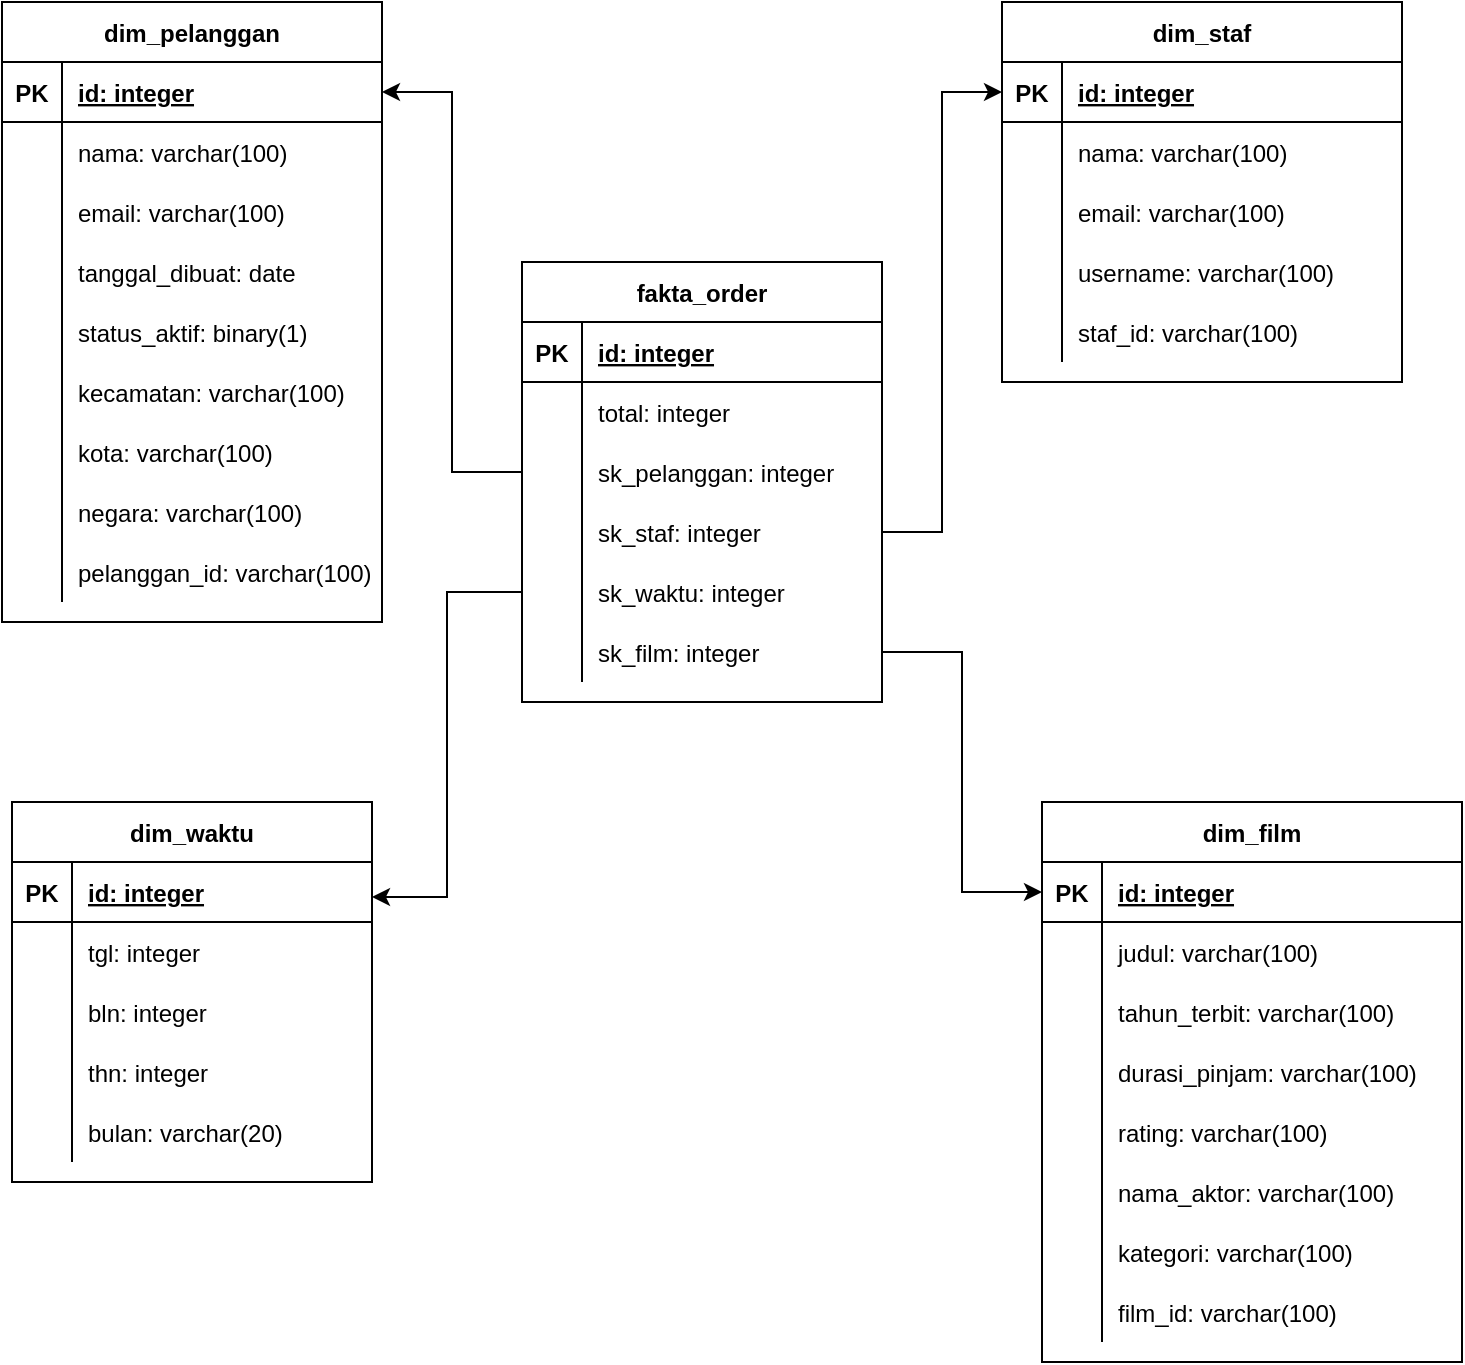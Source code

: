 <mxfile version="13.8.6" type="google"><diagram id="C5RBs43oDa-KdzZeNtuy" name="Page-1"><mxGraphModel dx="868" dy="488" grid="1" gridSize="10" guides="1" tooltips="1" connect="1" arrows="1" fold="1" page="1" pageScale="1" pageWidth="827" pageHeight="1169" math="0" shadow="0"><root><mxCell id="WIyWlLk6GJQsqaUBKTNV-0"/><mxCell id="WIyWlLk6GJQsqaUBKTNV-1" parent="WIyWlLk6GJQsqaUBKTNV-0"/><mxCell id="G3yubnudY7a4qslHDI6f-16" value="fakta_order" style="shape=table;startSize=30;container=1;collapsible=1;childLayout=tableLayout;fixedRows=1;rowLines=0;fontStyle=1;align=center;resizeLast=1;" parent="WIyWlLk6GJQsqaUBKTNV-1" vertex="1"><mxGeometry x="300" y="160" width="180" height="220" as="geometry"/></mxCell><mxCell id="G3yubnudY7a4qslHDI6f-17" value="" style="shape=partialRectangle;collapsible=0;dropTarget=0;pointerEvents=0;fillColor=none;top=0;left=0;bottom=1;right=0;points=[[0,0.5],[1,0.5]];portConstraint=eastwest;" parent="G3yubnudY7a4qslHDI6f-16" vertex="1"><mxGeometry y="30" width="180" height="30" as="geometry"/></mxCell><mxCell id="G3yubnudY7a4qslHDI6f-18" value="PK" style="shape=partialRectangle;connectable=0;fillColor=none;top=0;left=0;bottom=0;right=0;fontStyle=1;overflow=hidden;" parent="G3yubnudY7a4qslHDI6f-17" vertex="1"><mxGeometry width="30" height="30" as="geometry"/></mxCell><mxCell id="G3yubnudY7a4qslHDI6f-19" value="id: integer" style="shape=partialRectangle;connectable=0;fillColor=none;top=0;left=0;bottom=0;right=0;align=left;spacingLeft=6;fontStyle=5;overflow=hidden;" parent="G3yubnudY7a4qslHDI6f-17" vertex="1"><mxGeometry x="30" width="150" height="30" as="geometry"/></mxCell><mxCell id="G3yubnudY7a4qslHDI6f-20" value="" style="shape=partialRectangle;collapsible=0;dropTarget=0;pointerEvents=0;fillColor=none;top=0;left=0;bottom=0;right=0;points=[[0,0.5],[1,0.5]];portConstraint=eastwest;" parent="G3yubnudY7a4qslHDI6f-16" vertex="1"><mxGeometry y="60" width="180" height="30" as="geometry"/></mxCell><mxCell id="G3yubnudY7a4qslHDI6f-21" value="" style="shape=partialRectangle;connectable=0;fillColor=none;top=0;left=0;bottom=0;right=0;editable=1;overflow=hidden;" parent="G3yubnudY7a4qslHDI6f-20" vertex="1"><mxGeometry width="30" height="30" as="geometry"/></mxCell><mxCell id="G3yubnudY7a4qslHDI6f-22" value="total: integer" style="shape=partialRectangle;connectable=0;fillColor=none;top=0;left=0;bottom=0;right=0;align=left;spacingLeft=6;overflow=hidden;" parent="G3yubnudY7a4qslHDI6f-20" vertex="1"><mxGeometry x="30" width="150" height="30" as="geometry"/></mxCell><mxCell id="G3yubnudY7a4qslHDI6f-23" value="" style="shape=partialRectangle;collapsible=0;dropTarget=0;pointerEvents=0;fillColor=none;top=0;left=0;bottom=0;right=0;points=[[0,0.5],[1,0.5]];portConstraint=eastwest;" parent="G3yubnudY7a4qslHDI6f-16" vertex="1"><mxGeometry y="90" width="180" height="30" as="geometry"/></mxCell><mxCell id="G3yubnudY7a4qslHDI6f-24" value="" style="shape=partialRectangle;connectable=0;fillColor=none;top=0;left=0;bottom=0;right=0;editable=1;overflow=hidden;" parent="G3yubnudY7a4qslHDI6f-23" vertex="1"><mxGeometry width="30" height="30" as="geometry"/></mxCell><mxCell id="G3yubnudY7a4qslHDI6f-25" value="sk_pelanggan: integer" style="shape=partialRectangle;connectable=0;fillColor=none;top=0;left=0;bottom=0;right=0;align=left;spacingLeft=6;overflow=hidden;" parent="G3yubnudY7a4qslHDI6f-23" vertex="1"><mxGeometry x="30" width="150" height="30" as="geometry"/></mxCell><mxCell id="G3yubnudY7a4qslHDI6f-26" value="" style="shape=partialRectangle;collapsible=0;dropTarget=0;pointerEvents=0;fillColor=none;top=0;left=0;bottom=0;right=0;points=[[0,0.5],[1,0.5]];portConstraint=eastwest;" parent="G3yubnudY7a4qslHDI6f-16" vertex="1"><mxGeometry y="120" width="180" height="30" as="geometry"/></mxCell><mxCell id="G3yubnudY7a4qslHDI6f-27" value="" style="shape=partialRectangle;connectable=0;fillColor=none;top=0;left=0;bottom=0;right=0;editable=1;overflow=hidden;" parent="G3yubnudY7a4qslHDI6f-26" vertex="1"><mxGeometry width="30" height="30" as="geometry"/></mxCell><mxCell id="G3yubnudY7a4qslHDI6f-28" value="sk_staf: integer" style="shape=partialRectangle;connectable=0;fillColor=none;top=0;left=0;bottom=0;right=0;align=left;spacingLeft=6;overflow=hidden;" parent="G3yubnudY7a4qslHDI6f-26" vertex="1"><mxGeometry x="30" width="150" height="30" as="geometry"/></mxCell><mxCell id="G3yubnudY7a4qslHDI6f-29" value="" style="shape=partialRectangle;collapsible=0;dropTarget=0;pointerEvents=0;fillColor=none;top=0;left=0;bottom=0;right=0;points=[[0,0.5],[1,0.5]];portConstraint=eastwest;" parent="G3yubnudY7a4qslHDI6f-16" vertex="1"><mxGeometry y="150" width="180" height="30" as="geometry"/></mxCell><mxCell id="G3yubnudY7a4qslHDI6f-30" value="" style="shape=partialRectangle;connectable=0;fillColor=none;top=0;left=0;bottom=0;right=0;editable=1;overflow=hidden;" parent="G3yubnudY7a4qslHDI6f-29" vertex="1"><mxGeometry width="30" height="30" as="geometry"/></mxCell><mxCell id="G3yubnudY7a4qslHDI6f-31" value="sk_waktu: integer" style="shape=partialRectangle;connectable=0;fillColor=none;top=0;left=0;bottom=0;right=0;align=left;spacingLeft=6;overflow=hidden;" parent="G3yubnudY7a4qslHDI6f-29" vertex="1"><mxGeometry x="30" width="150" height="30" as="geometry"/></mxCell><mxCell id="G3yubnudY7a4qslHDI6f-122" value="" style="shape=partialRectangle;collapsible=0;dropTarget=0;pointerEvents=0;fillColor=none;top=0;left=0;bottom=0;right=0;points=[[0,0.5],[1,0.5]];portConstraint=eastwest;" parent="G3yubnudY7a4qslHDI6f-16" vertex="1"><mxGeometry y="180" width="180" height="30" as="geometry"/></mxCell><mxCell id="G3yubnudY7a4qslHDI6f-123" value="" style="shape=partialRectangle;connectable=0;fillColor=none;top=0;left=0;bottom=0;right=0;editable=1;overflow=hidden;" parent="G3yubnudY7a4qslHDI6f-122" vertex="1"><mxGeometry width="30" height="30" as="geometry"/></mxCell><mxCell id="G3yubnudY7a4qslHDI6f-124" value="sk_film: integer" style="shape=partialRectangle;connectable=0;fillColor=none;top=0;left=0;bottom=0;right=0;align=left;spacingLeft=6;overflow=hidden;" parent="G3yubnudY7a4qslHDI6f-122" vertex="1"><mxGeometry x="30" width="150" height="30" as="geometry"/></mxCell><mxCell id="G3yubnudY7a4qslHDI6f-32" value="dim_pelanggan" style="shape=table;startSize=30;container=1;collapsible=1;childLayout=tableLayout;fixedRows=1;rowLines=0;fontStyle=1;align=center;resizeLast=1;" parent="WIyWlLk6GJQsqaUBKTNV-1" vertex="1"><mxGeometry x="40" y="30" width="190" height="310" as="geometry"/></mxCell><mxCell id="G3yubnudY7a4qslHDI6f-33" value="" style="shape=partialRectangle;collapsible=0;dropTarget=0;pointerEvents=0;fillColor=none;top=0;left=0;bottom=1;right=0;points=[[0,0.5],[1,0.5]];portConstraint=eastwest;" parent="G3yubnudY7a4qslHDI6f-32" vertex="1"><mxGeometry y="30" width="190" height="30" as="geometry"/></mxCell><mxCell id="G3yubnudY7a4qslHDI6f-34" value="PK" style="shape=partialRectangle;connectable=0;fillColor=none;top=0;left=0;bottom=0;right=0;fontStyle=1;overflow=hidden;" parent="G3yubnudY7a4qslHDI6f-33" vertex="1"><mxGeometry width="30" height="30" as="geometry"/></mxCell><mxCell id="G3yubnudY7a4qslHDI6f-35" value="id: integer" style="shape=partialRectangle;connectable=0;fillColor=none;top=0;left=0;bottom=0;right=0;align=left;spacingLeft=6;fontStyle=5;overflow=hidden;" parent="G3yubnudY7a4qslHDI6f-33" vertex="1"><mxGeometry x="30" width="160" height="30" as="geometry"/></mxCell><mxCell id="G3yubnudY7a4qslHDI6f-36" value="" style="shape=partialRectangle;collapsible=0;dropTarget=0;pointerEvents=0;fillColor=none;top=0;left=0;bottom=0;right=0;points=[[0,0.5],[1,0.5]];portConstraint=eastwest;" parent="G3yubnudY7a4qslHDI6f-32" vertex="1"><mxGeometry y="60" width="190" height="30" as="geometry"/></mxCell><mxCell id="G3yubnudY7a4qslHDI6f-37" value="" style="shape=partialRectangle;connectable=0;fillColor=none;top=0;left=0;bottom=0;right=0;editable=1;overflow=hidden;" parent="G3yubnudY7a4qslHDI6f-36" vertex="1"><mxGeometry width="30" height="30" as="geometry"/></mxCell><mxCell id="G3yubnudY7a4qslHDI6f-38" value="nama: varchar(100)" style="shape=partialRectangle;connectable=0;fillColor=none;top=0;left=0;bottom=0;right=0;align=left;spacingLeft=6;overflow=hidden;" parent="G3yubnudY7a4qslHDI6f-36" vertex="1"><mxGeometry x="30" width="160" height="30" as="geometry"/></mxCell><mxCell id="G3yubnudY7a4qslHDI6f-39" value="" style="shape=partialRectangle;collapsible=0;dropTarget=0;pointerEvents=0;fillColor=none;top=0;left=0;bottom=0;right=0;points=[[0,0.5],[1,0.5]];portConstraint=eastwest;" parent="G3yubnudY7a4qslHDI6f-32" vertex="1"><mxGeometry y="90" width="190" height="30" as="geometry"/></mxCell><mxCell id="G3yubnudY7a4qslHDI6f-40" value="" style="shape=partialRectangle;connectable=0;fillColor=none;top=0;left=0;bottom=0;right=0;editable=1;overflow=hidden;" parent="G3yubnudY7a4qslHDI6f-39" vertex="1"><mxGeometry width="30" height="30" as="geometry"/></mxCell><mxCell id="G3yubnudY7a4qslHDI6f-41" value="email: varchar(100)" style="shape=partialRectangle;connectable=0;fillColor=none;top=0;left=0;bottom=0;right=0;align=left;spacingLeft=6;overflow=hidden;" parent="G3yubnudY7a4qslHDI6f-39" vertex="1"><mxGeometry x="30" width="160" height="30" as="geometry"/></mxCell><mxCell id="G3yubnudY7a4qslHDI6f-42" value="" style="shape=partialRectangle;collapsible=0;dropTarget=0;pointerEvents=0;fillColor=none;top=0;left=0;bottom=0;right=0;points=[[0,0.5],[1,0.5]];portConstraint=eastwest;" parent="G3yubnudY7a4qslHDI6f-32" vertex="1"><mxGeometry y="120" width="190" height="30" as="geometry"/></mxCell><mxCell id="G3yubnudY7a4qslHDI6f-43" value="" style="shape=partialRectangle;connectable=0;fillColor=none;top=0;left=0;bottom=0;right=0;editable=1;overflow=hidden;" parent="G3yubnudY7a4qslHDI6f-42" vertex="1"><mxGeometry width="30" height="30" as="geometry"/></mxCell><mxCell id="G3yubnudY7a4qslHDI6f-44" value="tanggal_dibuat: date" style="shape=partialRectangle;connectable=0;fillColor=none;top=0;left=0;bottom=0;right=0;align=left;spacingLeft=6;overflow=hidden;" parent="G3yubnudY7a4qslHDI6f-42" vertex="1"><mxGeometry x="30" width="160" height="30" as="geometry"/></mxCell><mxCell id="2I7VBj9wljtlf-5Nn-Nt-0" value="" style="shape=partialRectangle;collapsible=0;dropTarget=0;pointerEvents=0;fillColor=none;top=0;left=0;bottom=0;right=0;points=[[0,0.5],[1,0.5]];portConstraint=eastwest;" vertex="1" parent="G3yubnudY7a4qslHDI6f-32"><mxGeometry y="150" width="190" height="30" as="geometry"/></mxCell><mxCell id="2I7VBj9wljtlf-5Nn-Nt-1" value="" style="shape=partialRectangle;connectable=0;fillColor=none;top=0;left=0;bottom=0;right=0;editable=1;overflow=hidden;" vertex="1" parent="2I7VBj9wljtlf-5Nn-Nt-0"><mxGeometry width="30" height="30" as="geometry"/></mxCell><mxCell id="2I7VBj9wljtlf-5Nn-Nt-2" value="status_aktif: binary(1)" style="shape=partialRectangle;connectable=0;fillColor=none;top=0;left=0;bottom=0;right=0;align=left;spacingLeft=6;overflow=hidden;" vertex="1" parent="2I7VBj9wljtlf-5Nn-Nt-0"><mxGeometry x="30" width="160" height="30" as="geometry"/></mxCell><mxCell id="2I7VBj9wljtlf-5Nn-Nt-3" value="" style="shape=partialRectangle;collapsible=0;dropTarget=0;pointerEvents=0;fillColor=none;top=0;left=0;bottom=0;right=0;points=[[0,0.5],[1,0.5]];portConstraint=eastwest;" vertex="1" parent="G3yubnudY7a4qslHDI6f-32"><mxGeometry y="180" width="190" height="30" as="geometry"/></mxCell><mxCell id="2I7VBj9wljtlf-5Nn-Nt-4" value="" style="shape=partialRectangle;connectable=0;fillColor=none;top=0;left=0;bottom=0;right=0;editable=1;overflow=hidden;" vertex="1" parent="2I7VBj9wljtlf-5Nn-Nt-3"><mxGeometry width="30" height="30" as="geometry"/></mxCell><mxCell id="2I7VBj9wljtlf-5Nn-Nt-5" value="kecamatan: varchar(100)" style="shape=partialRectangle;connectable=0;fillColor=none;top=0;left=0;bottom=0;right=0;align=left;spacingLeft=6;overflow=hidden;" vertex="1" parent="2I7VBj9wljtlf-5Nn-Nt-3"><mxGeometry x="30" width="160" height="30" as="geometry"/></mxCell><mxCell id="2I7VBj9wljtlf-5Nn-Nt-6" value="" style="shape=partialRectangle;collapsible=0;dropTarget=0;pointerEvents=0;fillColor=none;top=0;left=0;bottom=0;right=0;points=[[0,0.5],[1,0.5]];portConstraint=eastwest;" vertex="1" parent="G3yubnudY7a4qslHDI6f-32"><mxGeometry y="210" width="190" height="30" as="geometry"/></mxCell><mxCell id="2I7VBj9wljtlf-5Nn-Nt-7" value="" style="shape=partialRectangle;connectable=0;fillColor=none;top=0;left=0;bottom=0;right=0;editable=1;overflow=hidden;" vertex="1" parent="2I7VBj9wljtlf-5Nn-Nt-6"><mxGeometry width="30" height="30" as="geometry"/></mxCell><mxCell id="2I7VBj9wljtlf-5Nn-Nt-8" value="kota: varchar(100)" style="shape=partialRectangle;connectable=0;fillColor=none;top=0;left=0;bottom=0;right=0;align=left;spacingLeft=6;overflow=hidden;" vertex="1" parent="2I7VBj9wljtlf-5Nn-Nt-6"><mxGeometry x="30" width="160" height="30" as="geometry"/></mxCell><mxCell id="2I7VBj9wljtlf-5Nn-Nt-9" value="" style="shape=partialRectangle;collapsible=0;dropTarget=0;pointerEvents=0;fillColor=none;top=0;left=0;bottom=0;right=0;points=[[0,0.5],[1,0.5]];portConstraint=eastwest;" vertex="1" parent="G3yubnudY7a4qslHDI6f-32"><mxGeometry y="240" width="190" height="30" as="geometry"/></mxCell><mxCell id="2I7VBj9wljtlf-5Nn-Nt-10" value="" style="shape=partialRectangle;connectable=0;fillColor=none;top=0;left=0;bottom=0;right=0;editable=1;overflow=hidden;" vertex="1" parent="2I7VBj9wljtlf-5Nn-Nt-9"><mxGeometry width="30" height="30" as="geometry"/></mxCell><mxCell id="2I7VBj9wljtlf-5Nn-Nt-11" value="negara: varchar(100)" style="shape=partialRectangle;connectable=0;fillColor=none;top=0;left=0;bottom=0;right=0;align=left;spacingLeft=6;overflow=hidden;" vertex="1" parent="2I7VBj9wljtlf-5Nn-Nt-9"><mxGeometry x="30" width="160" height="30" as="geometry"/></mxCell><mxCell id="G3yubnudY7a4qslHDI6f-45" value="" style="shape=partialRectangle;collapsible=0;dropTarget=0;pointerEvents=0;fillColor=none;top=0;left=0;bottom=0;right=0;points=[[0,0.5],[1,0.5]];portConstraint=eastwest;" parent="G3yubnudY7a4qslHDI6f-32" vertex="1"><mxGeometry y="270" width="190" height="30" as="geometry"/></mxCell><mxCell id="G3yubnudY7a4qslHDI6f-46" value="" style="shape=partialRectangle;connectable=0;fillColor=none;top=0;left=0;bottom=0;right=0;editable=1;overflow=hidden;" parent="G3yubnudY7a4qslHDI6f-45" vertex="1"><mxGeometry width="30" height="30" as="geometry"/></mxCell><mxCell id="G3yubnudY7a4qslHDI6f-47" value="pelanggan_id: varchar(100)" style="shape=partialRectangle;connectable=0;fillColor=none;top=0;left=0;bottom=0;right=0;align=left;spacingLeft=6;overflow=hidden;" parent="G3yubnudY7a4qslHDI6f-45" vertex="1"><mxGeometry x="30" width="160" height="30" as="geometry"/></mxCell><mxCell id="G3yubnudY7a4qslHDI6f-48" style="edgeStyle=orthogonalEdgeStyle;rounded=0;orthogonalLoop=1;jettySize=auto;html=1;entryX=1;entryY=0.5;entryDx=0;entryDy=0;" parent="WIyWlLk6GJQsqaUBKTNV-1" source="G3yubnudY7a4qslHDI6f-23" target="G3yubnudY7a4qslHDI6f-33" edge="1"><mxGeometry relative="1" as="geometry"/></mxCell><mxCell id="G3yubnudY7a4qslHDI6f-49" value="dim_staf" style="shape=table;startSize=30;container=1;collapsible=1;childLayout=tableLayout;fixedRows=1;rowLines=0;fontStyle=1;align=center;resizeLast=1;" parent="WIyWlLk6GJQsqaUBKTNV-1" vertex="1"><mxGeometry x="540" y="30" width="200" height="190" as="geometry"/></mxCell><mxCell id="G3yubnudY7a4qslHDI6f-50" value="" style="shape=partialRectangle;collapsible=0;dropTarget=0;pointerEvents=0;fillColor=none;top=0;left=0;bottom=1;right=0;points=[[0,0.5],[1,0.5]];portConstraint=eastwest;" parent="G3yubnudY7a4qslHDI6f-49" vertex="1"><mxGeometry y="30" width="200" height="30" as="geometry"/></mxCell><mxCell id="G3yubnudY7a4qslHDI6f-51" value="PK" style="shape=partialRectangle;connectable=0;fillColor=none;top=0;left=0;bottom=0;right=0;fontStyle=1;overflow=hidden;" parent="G3yubnudY7a4qslHDI6f-50" vertex="1"><mxGeometry width="30" height="30" as="geometry"/></mxCell><mxCell id="G3yubnudY7a4qslHDI6f-52" value="id: integer" style="shape=partialRectangle;connectable=0;fillColor=none;top=0;left=0;bottom=0;right=0;align=left;spacingLeft=6;fontStyle=5;overflow=hidden;" parent="G3yubnudY7a4qslHDI6f-50" vertex="1"><mxGeometry x="30" width="170" height="30" as="geometry"/></mxCell><mxCell id="G3yubnudY7a4qslHDI6f-53" value="" style="shape=partialRectangle;collapsible=0;dropTarget=0;pointerEvents=0;fillColor=none;top=0;left=0;bottom=0;right=0;points=[[0,0.5],[1,0.5]];portConstraint=eastwest;" parent="G3yubnudY7a4qslHDI6f-49" vertex="1"><mxGeometry y="60" width="200" height="30" as="geometry"/></mxCell><mxCell id="G3yubnudY7a4qslHDI6f-54" value="" style="shape=partialRectangle;connectable=0;fillColor=none;top=0;left=0;bottom=0;right=0;editable=1;overflow=hidden;" parent="G3yubnudY7a4qslHDI6f-53" vertex="1"><mxGeometry width="30" height="30" as="geometry"/></mxCell><mxCell id="G3yubnudY7a4qslHDI6f-55" value="nama: varchar(100)" style="shape=partialRectangle;connectable=0;fillColor=none;top=0;left=0;bottom=0;right=0;align=left;spacingLeft=6;overflow=hidden;" parent="G3yubnudY7a4qslHDI6f-53" vertex="1"><mxGeometry x="30" width="170" height="30" as="geometry"/></mxCell><mxCell id="G3yubnudY7a4qslHDI6f-59" value="" style="shape=partialRectangle;collapsible=0;dropTarget=0;pointerEvents=0;fillColor=none;top=0;left=0;bottom=0;right=0;points=[[0,0.5],[1,0.5]];portConstraint=eastwest;" parent="G3yubnudY7a4qslHDI6f-49" vertex="1"><mxGeometry y="90" width="200" height="30" as="geometry"/></mxCell><mxCell id="G3yubnudY7a4qslHDI6f-60" value="" style="shape=partialRectangle;connectable=0;fillColor=none;top=0;left=0;bottom=0;right=0;editable=1;overflow=hidden;" parent="G3yubnudY7a4qslHDI6f-59" vertex="1"><mxGeometry width="30" height="30" as="geometry"/></mxCell><mxCell id="G3yubnudY7a4qslHDI6f-61" value="email: varchar(100)" style="shape=partialRectangle;connectable=0;fillColor=none;top=0;left=0;bottom=0;right=0;align=left;spacingLeft=6;overflow=hidden;" parent="G3yubnudY7a4qslHDI6f-59" vertex="1"><mxGeometry x="30" width="170" height="30" as="geometry"/></mxCell><mxCell id="G3yubnudY7a4qslHDI6f-62" value="" style="shape=partialRectangle;collapsible=0;dropTarget=0;pointerEvents=0;fillColor=none;top=0;left=0;bottom=0;right=0;points=[[0,0.5],[1,0.5]];portConstraint=eastwest;" parent="G3yubnudY7a4qslHDI6f-49" vertex="1"><mxGeometry y="120" width="200" height="30" as="geometry"/></mxCell><mxCell id="G3yubnudY7a4qslHDI6f-63" value="" style="shape=partialRectangle;connectable=0;fillColor=none;top=0;left=0;bottom=0;right=0;editable=1;overflow=hidden;" parent="G3yubnudY7a4qslHDI6f-62" vertex="1"><mxGeometry width="30" height="30" as="geometry"/></mxCell><mxCell id="G3yubnudY7a4qslHDI6f-64" value="username: varchar(100)" style="shape=partialRectangle;connectable=0;fillColor=none;top=0;left=0;bottom=0;right=0;align=left;spacingLeft=6;overflow=hidden;" parent="G3yubnudY7a4qslHDI6f-62" vertex="1"><mxGeometry x="30" width="170" height="30" as="geometry"/></mxCell><mxCell id="G3yubnudY7a4qslHDI6f-65" value="" style="shape=partialRectangle;collapsible=0;dropTarget=0;pointerEvents=0;fillColor=none;top=0;left=0;bottom=0;right=0;points=[[0,0.5],[1,0.5]];portConstraint=eastwest;" parent="G3yubnudY7a4qslHDI6f-49" vertex="1"><mxGeometry y="150" width="200" height="30" as="geometry"/></mxCell><mxCell id="G3yubnudY7a4qslHDI6f-66" value="" style="shape=partialRectangle;connectable=0;fillColor=none;top=0;left=0;bottom=0;right=0;editable=1;overflow=hidden;" parent="G3yubnudY7a4qslHDI6f-65" vertex="1"><mxGeometry width="30" height="30" as="geometry"/></mxCell><mxCell id="G3yubnudY7a4qslHDI6f-67" value="staf_id: varchar(100)" style="shape=partialRectangle;connectable=0;fillColor=none;top=0;left=0;bottom=0;right=0;align=left;spacingLeft=6;overflow=hidden;" parent="G3yubnudY7a4qslHDI6f-65" vertex="1"><mxGeometry x="30" width="170" height="30" as="geometry"/></mxCell><mxCell id="G3yubnudY7a4qslHDI6f-71" style="edgeStyle=orthogonalEdgeStyle;rounded=0;orthogonalLoop=1;jettySize=auto;html=1;" parent="WIyWlLk6GJQsqaUBKTNV-1" source="G3yubnudY7a4qslHDI6f-26" target="G3yubnudY7a4qslHDI6f-50" edge="1"><mxGeometry relative="1" as="geometry"/></mxCell><mxCell id="G3yubnudY7a4qslHDI6f-72" value="dim_waktu" style="shape=table;startSize=30;container=1;collapsible=1;childLayout=tableLayout;fixedRows=1;rowLines=0;fontStyle=1;align=center;resizeLast=1;" parent="WIyWlLk6GJQsqaUBKTNV-1" vertex="1"><mxGeometry x="45" y="430" width="180" height="190" as="geometry"/></mxCell><mxCell id="G3yubnudY7a4qslHDI6f-73" value="" style="shape=partialRectangle;collapsible=0;dropTarget=0;pointerEvents=0;fillColor=none;top=0;left=0;bottom=1;right=0;points=[[0,0.5],[1,0.5]];portConstraint=eastwest;" parent="G3yubnudY7a4qslHDI6f-72" vertex="1"><mxGeometry y="30" width="180" height="30" as="geometry"/></mxCell><mxCell id="G3yubnudY7a4qslHDI6f-74" value="PK" style="shape=partialRectangle;connectable=0;fillColor=none;top=0;left=0;bottom=0;right=0;fontStyle=1;overflow=hidden;" parent="G3yubnudY7a4qslHDI6f-73" vertex="1"><mxGeometry width="30" height="30" as="geometry"/></mxCell><mxCell id="G3yubnudY7a4qslHDI6f-75" value="id: integer" style="shape=partialRectangle;connectable=0;fillColor=none;top=0;left=0;bottom=0;right=0;align=left;spacingLeft=6;fontStyle=5;overflow=hidden;" parent="G3yubnudY7a4qslHDI6f-73" vertex="1"><mxGeometry x="30" width="150" height="30" as="geometry"/></mxCell><mxCell id="G3yubnudY7a4qslHDI6f-76" value="" style="shape=partialRectangle;collapsible=0;dropTarget=0;pointerEvents=0;fillColor=none;top=0;left=0;bottom=0;right=0;points=[[0,0.5],[1,0.5]];portConstraint=eastwest;" parent="G3yubnudY7a4qslHDI6f-72" vertex="1"><mxGeometry y="60" width="180" height="30" as="geometry"/></mxCell><mxCell id="G3yubnudY7a4qslHDI6f-77" value="" style="shape=partialRectangle;connectable=0;fillColor=none;top=0;left=0;bottom=0;right=0;editable=1;overflow=hidden;" parent="G3yubnudY7a4qslHDI6f-76" vertex="1"><mxGeometry width="30" height="30" as="geometry"/></mxCell><mxCell id="G3yubnudY7a4qslHDI6f-78" value="tgl: integer" style="shape=partialRectangle;connectable=0;fillColor=none;top=0;left=0;bottom=0;right=0;align=left;spacingLeft=6;overflow=hidden;" parent="G3yubnudY7a4qslHDI6f-76" vertex="1"><mxGeometry x="30" width="150" height="30" as="geometry"/></mxCell><mxCell id="G3yubnudY7a4qslHDI6f-79" value="" style="shape=partialRectangle;collapsible=0;dropTarget=0;pointerEvents=0;fillColor=none;top=0;left=0;bottom=0;right=0;points=[[0,0.5],[1,0.5]];portConstraint=eastwest;" parent="G3yubnudY7a4qslHDI6f-72" vertex="1"><mxGeometry y="90" width="180" height="30" as="geometry"/></mxCell><mxCell id="G3yubnudY7a4qslHDI6f-80" value="" style="shape=partialRectangle;connectable=0;fillColor=none;top=0;left=0;bottom=0;right=0;editable=1;overflow=hidden;" parent="G3yubnudY7a4qslHDI6f-79" vertex="1"><mxGeometry width="30" height="30" as="geometry"/></mxCell><mxCell id="G3yubnudY7a4qslHDI6f-81" value="bln: integer" style="shape=partialRectangle;connectable=0;fillColor=none;top=0;left=0;bottom=0;right=0;align=left;spacingLeft=6;overflow=hidden;" parent="G3yubnudY7a4qslHDI6f-79" vertex="1"><mxGeometry x="30" width="150" height="30" as="geometry"/></mxCell><mxCell id="G3yubnudY7a4qslHDI6f-82" value="" style="shape=partialRectangle;collapsible=0;dropTarget=0;pointerEvents=0;fillColor=none;top=0;left=0;bottom=0;right=0;points=[[0,0.5],[1,0.5]];portConstraint=eastwest;" parent="G3yubnudY7a4qslHDI6f-72" vertex="1"><mxGeometry y="120" width="180" height="30" as="geometry"/></mxCell><mxCell id="G3yubnudY7a4qslHDI6f-83" value="" style="shape=partialRectangle;connectable=0;fillColor=none;top=0;left=0;bottom=0;right=0;editable=1;overflow=hidden;" parent="G3yubnudY7a4qslHDI6f-82" vertex="1"><mxGeometry width="30" height="30" as="geometry"/></mxCell><mxCell id="G3yubnudY7a4qslHDI6f-84" value="thn: integer" style="shape=partialRectangle;connectable=0;fillColor=none;top=0;left=0;bottom=0;right=0;align=left;spacingLeft=6;overflow=hidden;" parent="G3yubnudY7a4qslHDI6f-82" vertex="1"><mxGeometry x="30" width="150" height="30" as="geometry"/></mxCell><mxCell id="G3yubnudY7a4qslHDI6f-85" value="" style="shape=partialRectangle;collapsible=0;dropTarget=0;pointerEvents=0;fillColor=none;top=0;left=0;bottom=0;right=0;points=[[0,0.5],[1,0.5]];portConstraint=eastwest;" parent="G3yubnudY7a4qslHDI6f-72" vertex="1"><mxGeometry y="150" width="180" height="30" as="geometry"/></mxCell><mxCell id="G3yubnudY7a4qslHDI6f-86" value="" style="shape=partialRectangle;connectable=0;fillColor=none;top=0;left=0;bottom=0;right=0;editable=1;overflow=hidden;" parent="G3yubnudY7a4qslHDI6f-85" vertex="1"><mxGeometry width="30" height="30" as="geometry"/></mxCell><mxCell id="G3yubnudY7a4qslHDI6f-87" value="bulan: varchar(20)" style="shape=partialRectangle;connectable=0;fillColor=none;top=0;left=0;bottom=0;right=0;align=left;spacingLeft=6;overflow=hidden;" parent="G3yubnudY7a4qslHDI6f-85" vertex="1"><mxGeometry x="30" width="150" height="30" as="geometry"/></mxCell><mxCell id="G3yubnudY7a4qslHDI6f-88" style="edgeStyle=orthogonalEdgeStyle;rounded=0;orthogonalLoop=1;jettySize=auto;html=1;entryX=1;entryY=0.25;entryDx=0;entryDy=0;" parent="WIyWlLk6GJQsqaUBKTNV-1" source="G3yubnudY7a4qslHDI6f-29" target="G3yubnudY7a4qslHDI6f-72" edge="1"><mxGeometry relative="1" as="geometry"/></mxCell><mxCell id="G3yubnudY7a4qslHDI6f-89" value="dim_film" style="shape=table;startSize=30;container=1;collapsible=1;childLayout=tableLayout;fixedRows=1;rowLines=0;fontStyle=1;align=center;resizeLast=1;" parent="WIyWlLk6GJQsqaUBKTNV-1" vertex="1"><mxGeometry x="560" y="430" width="210" height="280" as="geometry"/></mxCell><mxCell id="G3yubnudY7a4qslHDI6f-90" value="" style="shape=partialRectangle;collapsible=0;dropTarget=0;pointerEvents=0;fillColor=none;top=0;left=0;bottom=1;right=0;points=[[0,0.5],[1,0.5]];portConstraint=eastwest;" parent="G3yubnudY7a4qslHDI6f-89" vertex="1"><mxGeometry y="30" width="210" height="30" as="geometry"/></mxCell><mxCell id="G3yubnudY7a4qslHDI6f-91" value="PK" style="shape=partialRectangle;connectable=0;fillColor=none;top=0;left=0;bottom=0;right=0;fontStyle=1;overflow=hidden;" parent="G3yubnudY7a4qslHDI6f-90" vertex="1"><mxGeometry width="30" height="30" as="geometry"/></mxCell><mxCell id="G3yubnudY7a4qslHDI6f-92" value="id: integer" style="shape=partialRectangle;connectable=0;fillColor=none;top=0;left=0;bottom=0;right=0;align=left;spacingLeft=6;fontStyle=5;overflow=hidden;" parent="G3yubnudY7a4qslHDI6f-90" vertex="1"><mxGeometry x="30" width="180" height="30" as="geometry"/></mxCell><mxCell id="G3yubnudY7a4qslHDI6f-102" value="" style="shape=partialRectangle;collapsible=0;dropTarget=0;pointerEvents=0;fillColor=none;top=0;left=0;bottom=0;right=0;points=[[0,0.5],[1,0.5]];portConstraint=eastwest;" parent="G3yubnudY7a4qslHDI6f-89" vertex="1"><mxGeometry y="60" width="210" height="30" as="geometry"/></mxCell><mxCell id="G3yubnudY7a4qslHDI6f-103" value="" style="shape=partialRectangle;connectable=0;fillColor=none;top=0;left=0;bottom=0;right=0;editable=1;overflow=hidden;" parent="G3yubnudY7a4qslHDI6f-102" vertex="1"><mxGeometry width="30" height="30" as="geometry"/></mxCell><mxCell id="G3yubnudY7a4qslHDI6f-104" value="judul: varchar(100)" style="shape=partialRectangle;connectable=0;fillColor=none;top=0;left=0;bottom=0;right=0;align=left;spacingLeft=6;overflow=hidden;" parent="G3yubnudY7a4qslHDI6f-102" vertex="1"><mxGeometry x="30" width="180" height="30" as="geometry"/></mxCell><mxCell id="G3yubnudY7a4qslHDI6f-112" value="" style="shape=partialRectangle;collapsible=0;dropTarget=0;pointerEvents=0;fillColor=none;top=0;left=0;bottom=0;right=0;points=[[0,0.5],[1,0.5]];portConstraint=eastwest;" parent="G3yubnudY7a4qslHDI6f-89" vertex="1"><mxGeometry y="90" width="210" height="30" as="geometry"/></mxCell><mxCell id="G3yubnudY7a4qslHDI6f-113" value="" style="shape=partialRectangle;connectable=0;fillColor=none;top=0;left=0;bottom=0;right=0;editable=1;overflow=hidden;" parent="G3yubnudY7a4qslHDI6f-112" vertex="1"><mxGeometry width="30" height="30" as="geometry"/></mxCell><mxCell id="G3yubnudY7a4qslHDI6f-114" value="tahun_terbit: varchar(100)" style="shape=partialRectangle;connectable=0;fillColor=none;top=0;left=0;bottom=0;right=0;align=left;spacingLeft=6;overflow=hidden;" parent="G3yubnudY7a4qslHDI6f-112" vertex="1"><mxGeometry x="30" width="180" height="30" as="geometry"/></mxCell><mxCell id="G3yubnudY7a4qslHDI6f-115" value="" style="shape=partialRectangle;collapsible=0;dropTarget=0;pointerEvents=0;fillColor=none;top=0;left=0;bottom=0;right=0;points=[[0,0.5],[1,0.5]];portConstraint=eastwest;" parent="G3yubnudY7a4qslHDI6f-89" vertex="1"><mxGeometry y="120" width="210" height="30" as="geometry"/></mxCell><mxCell id="G3yubnudY7a4qslHDI6f-116" value="" style="shape=partialRectangle;connectable=0;fillColor=none;top=0;left=0;bottom=0;right=0;editable=1;overflow=hidden;" parent="G3yubnudY7a4qslHDI6f-115" vertex="1"><mxGeometry width="30" height="30" as="geometry"/></mxCell><mxCell id="G3yubnudY7a4qslHDI6f-117" value="durasi_pinjam: varchar(100)" style="shape=partialRectangle;connectable=0;fillColor=none;top=0;left=0;bottom=0;right=0;align=left;spacingLeft=6;overflow=hidden;" parent="G3yubnudY7a4qslHDI6f-115" vertex="1"><mxGeometry x="30" width="180" height="30" as="geometry"/></mxCell><mxCell id="G3yubnudY7a4qslHDI6f-118" value="" style="shape=partialRectangle;collapsible=0;dropTarget=0;pointerEvents=0;fillColor=none;top=0;left=0;bottom=0;right=0;points=[[0,0.5],[1,0.5]];portConstraint=eastwest;" parent="G3yubnudY7a4qslHDI6f-89" vertex="1"><mxGeometry y="150" width="210" height="30" as="geometry"/></mxCell><mxCell id="G3yubnudY7a4qslHDI6f-119" value="" style="shape=partialRectangle;connectable=0;fillColor=none;top=0;left=0;bottom=0;right=0;editable=1;overflow=hidden;" parent="G3yubnudY7a4qslHDI6f-118" vertex="1"><mxGeometry width="30" height="30" as="geometry"/></mxCell><mxCell id="G3yubnudY7a4qslHDI6f-120" value="rating: varchar(100)" style="shape=partialRectangle;connectable=0;fillColor=none;top=0;left=0;bottom=0;right=0;align=left;spacingLeft=6;overflow=hidden;" parent="G3yubnudY7a4qslHDI6f-118" vertex="1"><mxGeometry x="30" width="180" height="30" as="geometry"/></mxCell><mxCell id="2I7VBj9wljtlf-5Nn-Nt-12" value="" style="shape=partialRectangle;collapsible=0;dropTarget=0;pointerEvents=0;fillColor=none;top=0;left=0;bottom=0;right=0;points=[[0,0.5],[1,0.5]];portConstraint=eastwest;" vertex="1" parent="G3yubnudY7a4qslHDI6f-89"><mxGeometry y="180" width="210" height="30" as="geometry"/></mxCell><mxCell id="2I7VBj9wljtlf-5Nn-Nt-13" value="" style="shape=partialRectangle;connectable=0;fillColor=none;top=0;left=0;bottom=0;right=0;editable=1;overflow=hidden;" vertex="1" parent="2I7VBj9wljtlf-5Nn-Nt-12"><mxGeometry width="30" height="30" as="geometry"/></mxCell><mxCell id="2I7VBj9wljtlf-5Nn-Nt-14" value="nama_aktor: varchar(100)" style="shape=partialRectangle;connectable=0;fillColor=none;top=0;left=0;bottom=0;right=0;align=left;spacingLeft=6;overflow=hidden;" vertex="1" parent="2I7VBj9wljtlf-5Nn-Nt-12"><mxGeometry x="30" width="180" height="30" as="geometry"/></mxCell><mxCell id="2I7VBj9wljtlf-5Nn-Nt-15" value="" style="shape=partialRectangle;collapsible=0;dropTarget=0;pointerEvents=0;fillColor=none;top=0;left=0;bottom=0;right=0;points=[[0,0.5],[1,0.5]];portConstraint=eastwest;" vertex="1" parent="G3yubnudY7a4qslHDI6f-89"><mxGeometry y="210" width="210" height="30" as="geometry"/></mxCell><mxCell id="2I7VBj9wljtlf-5Nn-Nt-16" value="" style="shape=partialRectangle;connectable=0;fillColor=none;top=0;left=0;bottom=0;right=0;editable=1;overflow=hidden;" vertex="1" parent="2I7VBj9wljtlf-5Nn-Nt-15"><mxGeometry width="30" height="30" as="geometry"/></mxCell><mxCell id="2I7VBj9wljtlf-5Nn-Nt-17" value="kategori: varchar(100)" style="shape=partialRectangle;connectable=0;fillColor=none;top=0;left=0;bottom=0;right=0;align=left;spacingLeft=6;overflow=hidden;" vertex="1" parent="2I7VBj9wljtlf-5Nn-Nt-15"><mxGeometry x="30" width="180" height="30" as="geometry"/></mxCell><mxCell id="2I7VBj9wljtlf-5Nn-Nt-18" value="" style="shape=partialRectangle;collapsible=0;dropTarget=0;pointerEvents=0;fillColor=none;top=0;left=0;bottom=0;right=0;points=[[0,0.5],[1,0.5]];portConstraint=eastwest;" vertex="1" parent="G3yubnudY7a4qslHDI6f-89"><mxGeometry y="240" width="210" height="30" as="geometry"/></mxCell><mxCell id="2I7VBj9wljtlf-5Nn-Nt-19" value="" style="shape=partialRectangle;connectable=0;fillColor=none;top=0;left=0;bottom=0;right=0;editable=1;overflow=hidden;" vertex="1" parent="2I7VBj9wljtlf-5Nn-Nt-18"><mxGeometry width="30" height="30" as="geometry"/></mxCell><mxCell id="2I7VBj9wljtlf-5Nn-Nt-20" value="film_id: varchar(100)" style="shape=partialRectangle;connectable=0;fillColor=none;top=0;left=0;bottom=0;right=0;align=left;spacingLeft=6;overflow=hidden;" vertex="1" parent="2I7VBj9wljtlf-5Nn-Nt-18"><mxGeometry x="30" width="180" height="30" as="geometry"/></mxCell><mxCell id="G3yubnudY7a4qslHDI6f-125" style="edgeStyle=orthogonalEdgeStyle;rounded=0;orthogonalLoop=1;jettySize=auto;html=1;exitX=1;exitY=0.5;exitDx=0;exitDy=0;entryX=0;entryY=0.5;entryDx=0;entryDy=0;" parent="WIyWlLk6GJQsqaUBKTNV-1" source="G3yubnudY7a4qslHDI6f-122" target="G3yubnudY7a4qslHDI6f-90" edge="1"><mxGeometry relative="1" as="geometry"/></mxCell></root></mxGraphModel></diagram></mxfile>